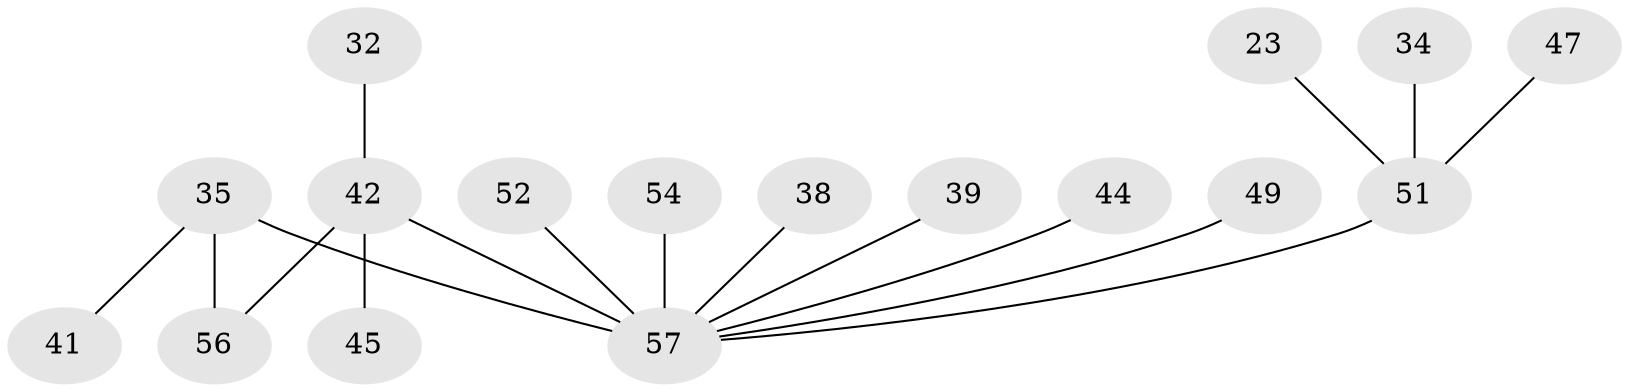 // original degree distribution, {9: 0.017543859649122806, 4: 0.10526315789473684, 7: 0.017543859649122806, 2: 0.2807017543859649, 5: 0.017543859649122806, 3: 0.2631578947368421, 6: 0.017543859649122806, 1: 0.2807017543859649}
// Generated by graph-tools (version 1.1) at 2025/45/03/04/25 21:45:01]
// undirected, 17 vertices, 17 edges
graph export_dot {
graph [start="1"]
  node [color=gray90,style=filled];
  23;
  32;
  34 [super="+15"];
  35 [super="+28+33"];
  38;
  39;
  41;
  42 [super="+3+2"];
  44;
  45 [super="+6+22"];
  47;
  49;
  51 [super="+8+21+36"];
  52 [super="+12"];
  54 [super="+50"];
  56 [super="+13+48"];
  57 [super="+27+53+43+55+25+26+30+40"];
  23 -- 51;
  32 -- 42;
  34 -- 51;
  35 -- 56 [weight=2];
  35 -- 41;
  35 -- 57 [weight=3];
  38 -- 57;
  39 -- 57;
  42 -- 45;
  42 -- 57 [weight=6];
  42 -- 56;
  44 -- 57;
  47 -- 51;
  49 -- 57;
  51 -- 57 [weight=7];
  52 -- 57;
  54 -- 57 [weight=2];
}
